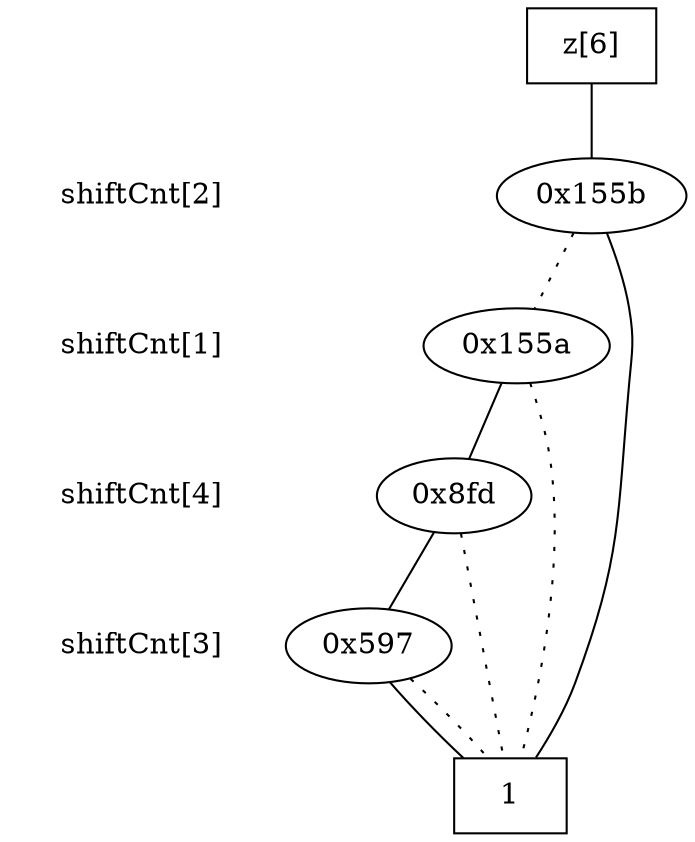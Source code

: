 digraph "DD" {
size = "7.5,10"
center = true;
edge [dir = none];
{ node [shape = plaintext];
  edge [style = invis];
  "CONST NODES" [style = invis];
" shiftCnt[2] " -> " shiftCnt[1] " -> " shiftCnt[4] " -> " shiftCnt[3] " -> "CONST NODES"; 
}
{ rank = same; node [shape = box]; edge [style = invis];
"  z[6]  "; }
{ rank = same; " shiftCnt[2] ";
"0x155b";
}
{ rank = same; " shiftCnt[1] ";
"0x155a";
}
{ rank = same; " shiftCnt[4] ";
"0x8fd";
}
{ rank = same; " shiftCnt[3] ";
"0x597";
}
{ rank = same; "CONST NODES";
{ node [shape = box]; "0x592";
}
}
"  z[6]  " -> "0x155b" [style = solid];
"0x155b" -> "0x592";
"0x155b" -> "0x155a" [style = dotted];
"0x155a" -> "0x8fd";
"0x155a" -> "0x592" [style = dotted];
"0x8fd" -> "0x597";
"0x8fd" -> "0x592" [style = dotted];
"0x597" -> "0x592";
"0x597" -> "0x592" [style = dotted];
"0x592" [label = "1"];
}
